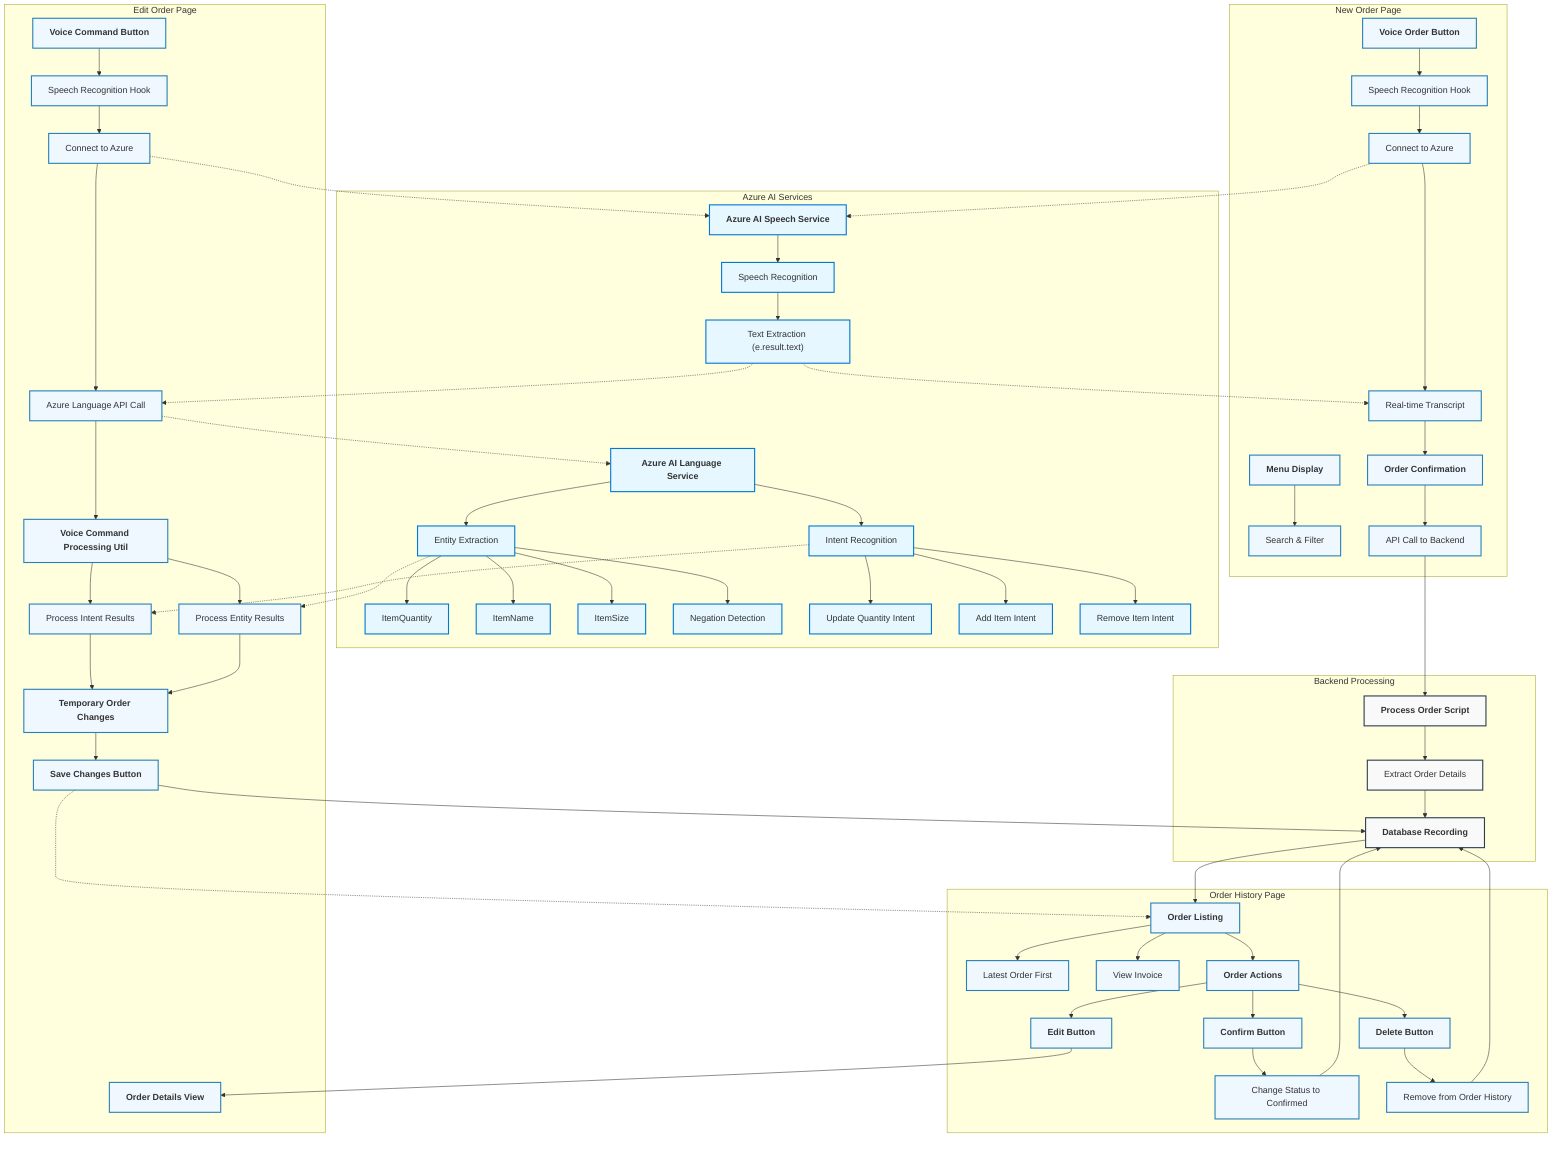 flowchart TD
    classDef pageBg fill:#f0f8ff,stroke:#2980b9,stroke-width:2px
    classDef azureBg fill:#e6f7ff,stroke:#0078d4,stroke-width:2px
    classDef backendBg fill:#f9f9f9,stroke:#2c3e50,stroke-width:2px
    classDef mainProcess fill:#d4f1f9,stroke:#3498db,stroke-width:1px,color:#333,font-weight:bold
    classDef subProcess fill:white,stroke:#95a5a6,stroke-width:1px,color:#333
    classDef apiCall fill:#ffe6cc,stroke:#e67e22,stroke-width:1px,color:#333
    classDef azureService fill:#cce5ff,stroke:#0078d4,stroke-width:1px,color:#333,font-weight:bold
    classDef azureFeature fill:#e6f2ff,stroke:#4da6ff,stroke-width:1px,color:#333
    classDef actionButton fill:#d5f5e3,stroke:#27ae60,stroke-width:1px,color:#333,font-weight:bold
    classDef dataflow stroke:#666,stroke-width:1px
    
    subgraph "New Order Page"
        A1[Menu Display]:::mainProcess --> A2[Search & Filter]:::subProcess
        A3[Voice Order Button]:::actionButton --> A4[Speech Recognition Hook]:::subProcess
        A4 --> A4a[Connect to Azure]:::apiCall
        A4a --> A5[Real-time Transcript]:::subProcess
        A5 --> A6[Order Confirmation]:::mainProcess
        A6 --> A7[API Call to Backend]:::apiCall
    end
    
    subgraph "Azure AI Services"
        E0[Azure AI Speech Service]:::azureService
        E1[Azure AI Language Service]:::azureService
        E2[Intent Recognition]:::azureFeature
        E3[Entity Extraction]:::azureFeature
        
        E0 --> E01[Speech Recognition]:::azureFeature
        E01 --> E02["Text Extraction (e.result.text)"]:::azureFeature
        
        E1 --> E2
        E1 --> E3
        
        E3 --> E31[ItemQuantity]:::subProcess
        E3 --> E32[ItemName]:::subProcess
        E3 --> E33[ItemSize]:::subProcess
        E3 --> E34[Negation Detection]:::subProcess
        
        E2 --> E21[Update Quantity Intent]:::subProcess
        E2 --> E22[Add Item Intent]:::subProcess
        E2 --> E23[Remove Item Intent]:::subProcess
    end
    
    subgraph "Backend Processing"
        B1[Process Order Script]:::mainProcess
        B2[Extract Order Details]:::subProcess
        B3[Database Recording]:::mainProcess
        
        B1 --> B2
        B2 --> B3
    end
    
    subgraph "Order History Page"
        C1[Order Listing]:::mainProcess --> C2[Latest Order First]:::subProcess
        C1 --> C3[View Invoice]:::subProcess
        C1 --> C4[Order Actions]:::mainProcess
        C4 --> C41[Edit Button]:::actionButton
        C4 --> C42[Confirm Button]:::actionButton
        C4 --> C43[Delete Button]:::actionButton
        C42 --> C421[Change Status to Confirmed]:::subProcess
        C43 --> C431[Remove from Order History]:::subProcess
    end
    
    subgraph "Edit Order Page"
        D1[Order Details View]:::mainProcess
        D2[Voice Command Button]:::actionButton
        D3[Speech Recognition Hook]:::subProcess
        D3a[Connect to Azure]:::apiCall
        D4[Azure Language API Call]:::apiCall
        D5[Save Changes Button]:::actionButton
        D6[Temporary Order Changes]:::mainProcess
        D7[Process Intent Results]:::subProcess
        D8[Process Entity Results]:::subProcess
        D9[Voice Command Processing Util]:::mainProcess
        
        D2 --> D3
        D3 --> D3a
        D3a --> D4
        D4 --> D9
        D9 --> D7
        D9 --> D8
        D7 --> D6
        D8 --> D6
        D6 --> D5
    end
    
    %% Main flow connections
    A7 --> B1
    B3 --> C1
    C41 --> D1
    D5 --> B3
    D5 -.-> C1
    
    %% Azure AI connections
    A4a -.-> E0
    D3a -.-> E0
    E02 -.-> A5
    E02 -.-> D4
    D4 -.-> E1
    E2 -.-> D7
    E3 -.-> D8
    
    %% Status flow
    C421 --> B3
    C431 --> B3
    
    %% Apply classes to subgraphs
    class A1,A2,A3,A4,A4a,A5,A6,A7 pageBg
    class E0,E1,E2,E3,E01,E02,E21,E22,E23,E31,E32,E33,E34 azureBg
    class B1,B2,B3 backendBg
    class C1,C2,C3,C4,C41,C42,C43,C421,C431 pageBg
    class D1,D2,D3,D3a,D4,D5,D6,D7,D8,D9 pageBg